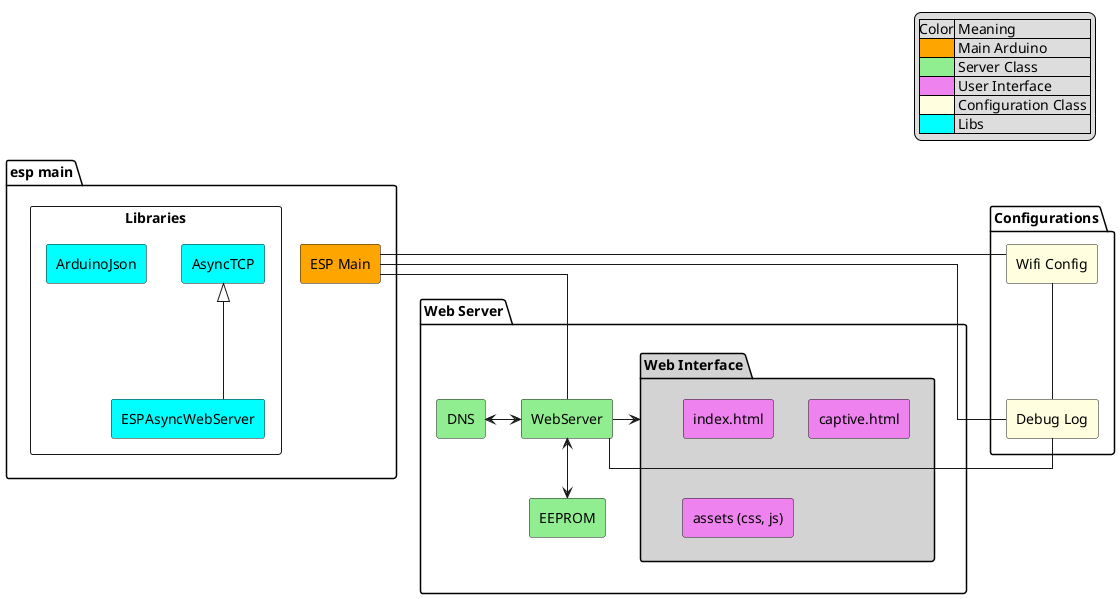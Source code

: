 @startuml

skinparam ComponentStyle rectangle
skinparam Linetype ortho

package "esp main" {
    component "ESP Main" as com_espMain #Orange {

    }

    component Libraries {
        component "ESPAsyncWebServer" as lib_ESPAsync #Cyan {
        }
        component "AsyncTCP" as lib_AsyncTCP #Cyan
        component "ArduinoJson" as lib_ArduinoJson #Cyan

        lib_ESPAsync -up-|> lib_AsyncTCP
    }
}

package Configurations {
    component "Debug Log" as com_DebugLogconfig #LightYellow
    component "Wifi Config" as com_wifiConfig #LightYellow
}

package "Web Server" as pkg_WebServer {
    component "WebServer" as com_WebServer #LightGreen
    component "EEPROM" as com_eeprom #LightGreen
    component "DNS" as com_DNS #LightGreen

    package "Web Interface" as htmls #LightGray {
        component "index.html" as com_index #Violet
        component "captive.html" as com_captive #Violet
        component "assets (css, js)" as com_assets #Violet
    }

    com_WebServer <--> com_eeprom
    com_WebServer <-left-> com_DNS
    com_WebServer -right-> htmls
}

com_espMain -left- com_wifiConfig
com_espMain -down- com_WebServer


com_WebServer -- com_DebugLogconfig
com_espMain -- com_DebugLogconfig
com_wifiConfig -- com_DebugLogconfig

legend top right
    |Color| Meaning |
    |<#Orange>| Main Arduino |
    |<#LightGreen>| Server Class |
    |<#Violet>| User Interface |
    |<#LightYellow>| Configuration Class |
    |<#Cyan>| Libs |
endlegend
@enduml
